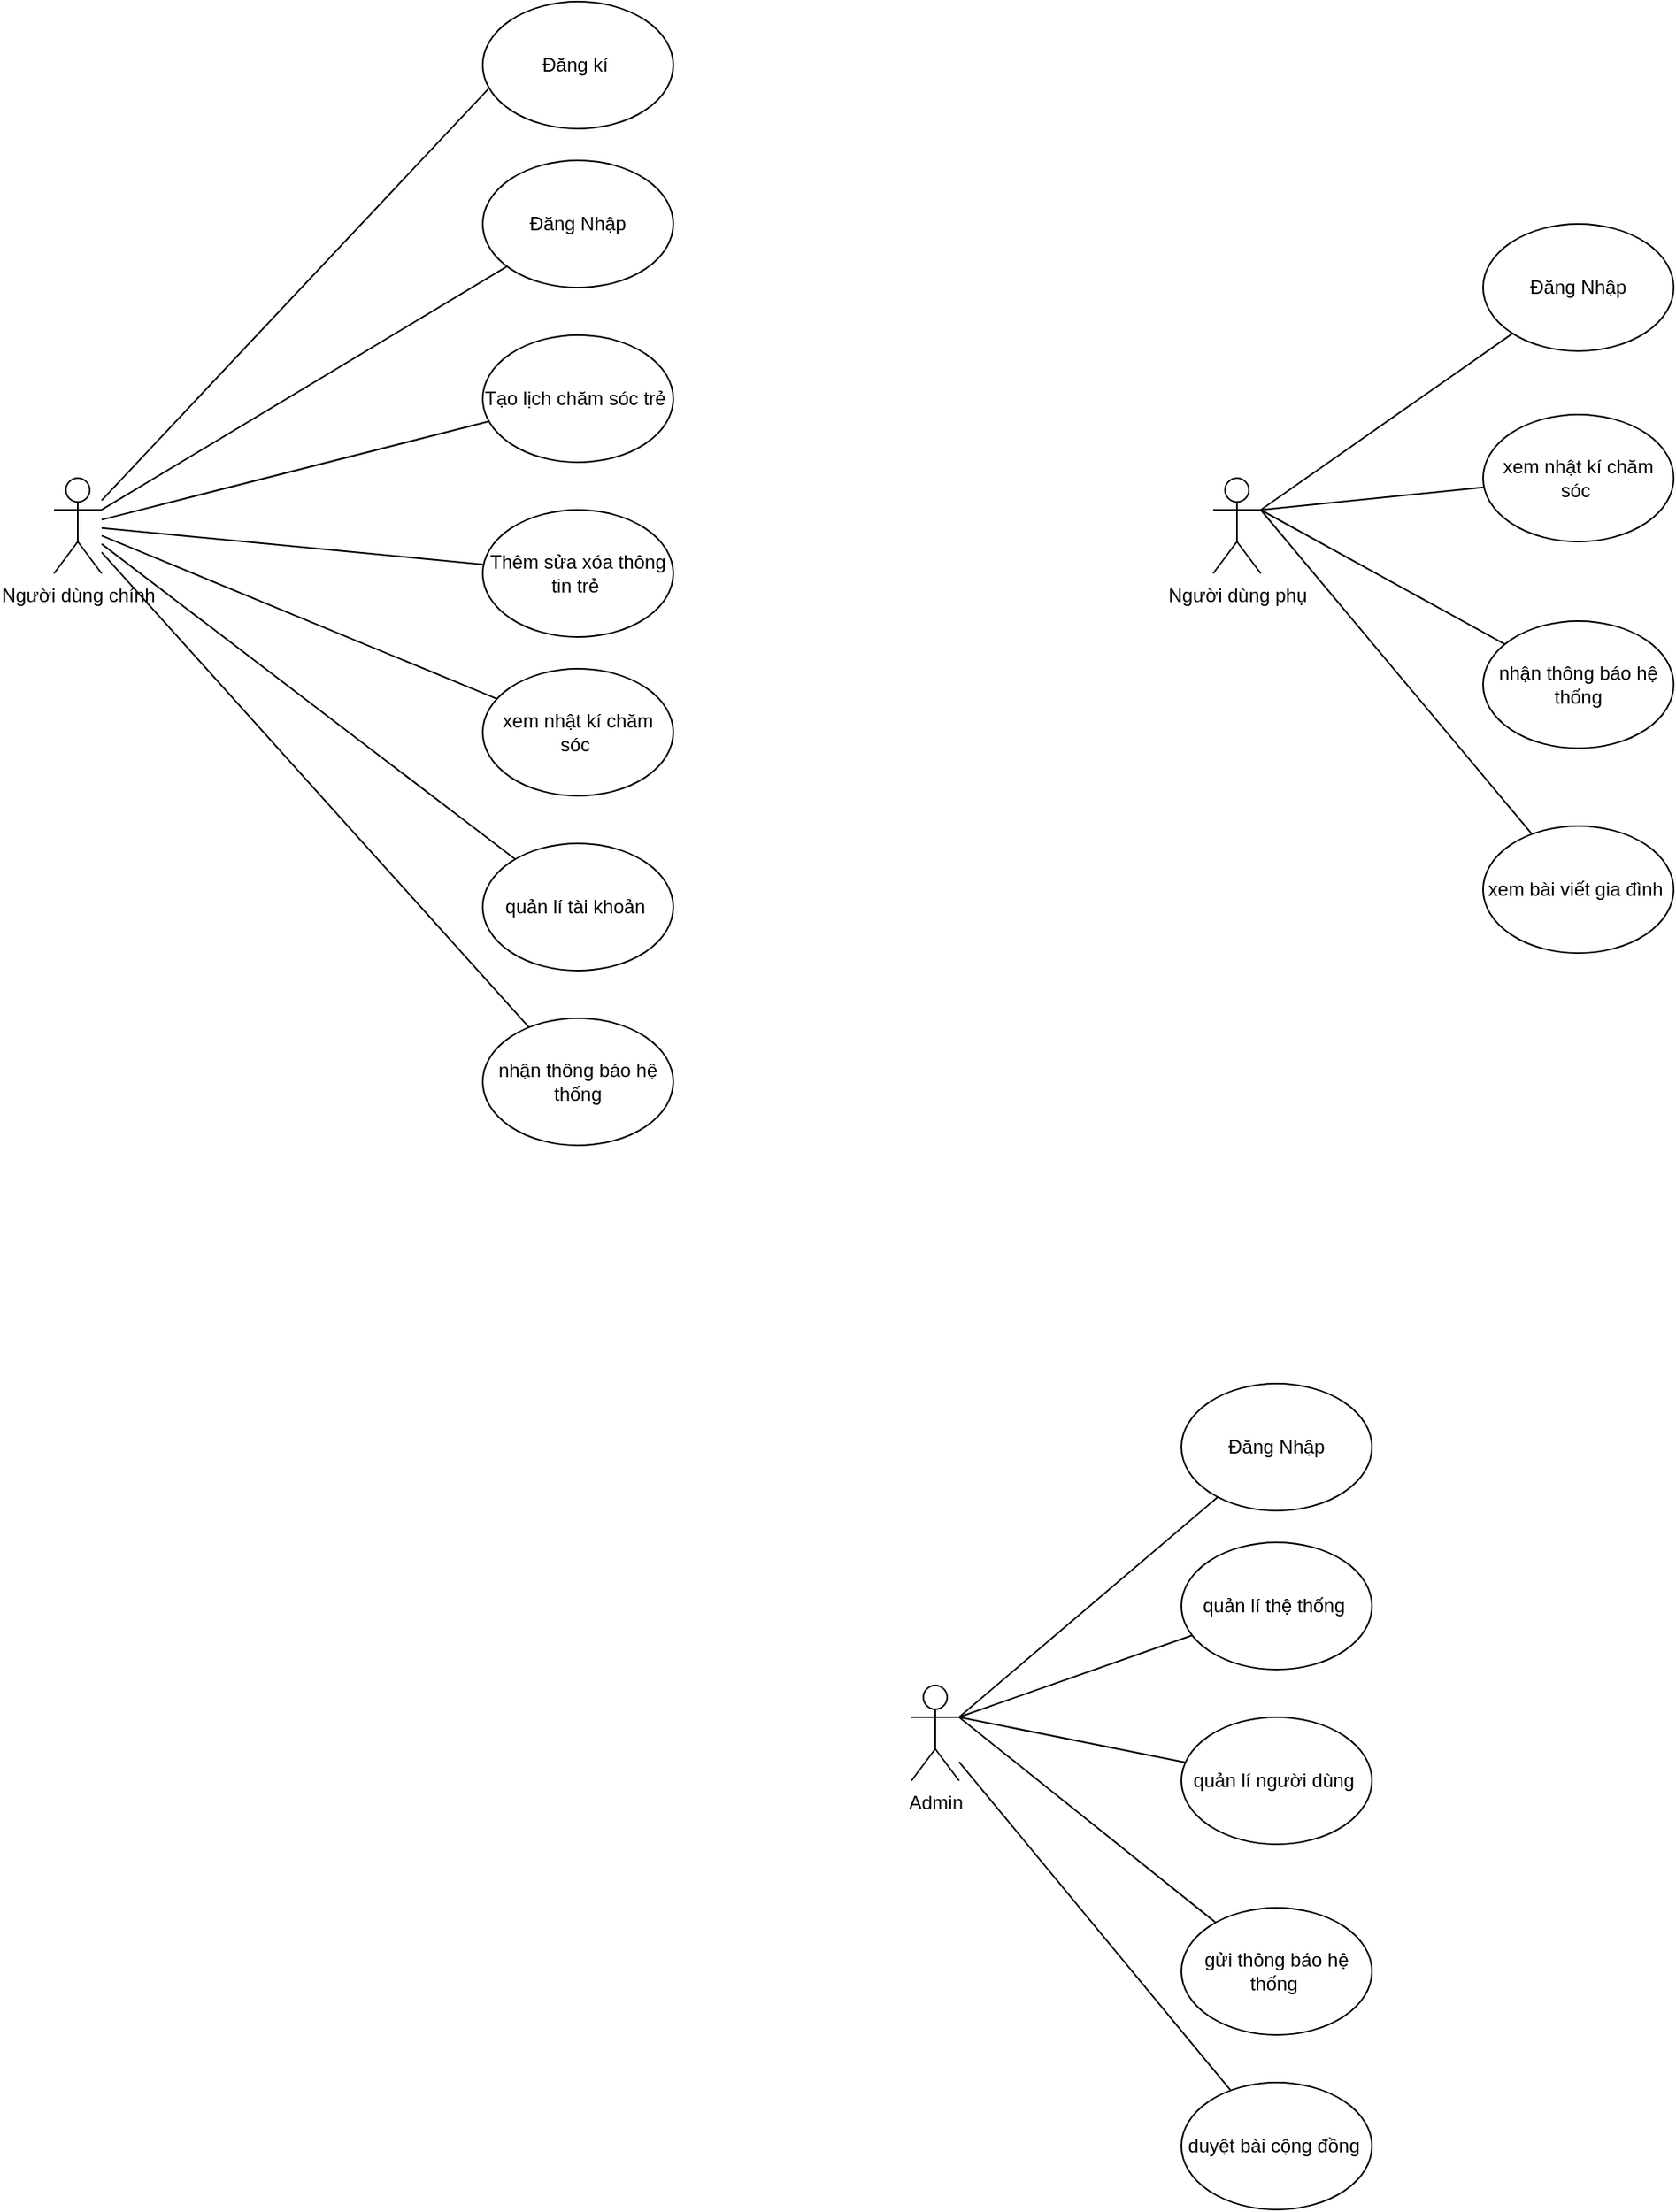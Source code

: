 <mxfile version="28.0.6">
  <diagram name="Trang-1" id="gw1u0N_37EYKbAOxaqmh">
    <mxGraphModel dx="2610" dy="971" grid="1" gridSize="10" guides="1" tooltips="1" connect="1" arrows="1" fold="1" page="1" pageScale="1" pageWidth="827" pageHeight="1169" math="0" shadow="0">
      <root>
        <mxCell id="0" />
        <mxCell id="1" parent="0" />
        <mxCell id="aEer66lgYHJFHRynMX58-42" style="edgeStyle=orthogonalEdgeStyle;rounded=0;orthogonalLoop=1;jettySize=auto;html=1;entryX=0.5;entryY=0;entryDx=0;entryDy=0;" parent="1" edge="1">
          <mxGeometry relative="1" as="geometry">
            <mxPoint x="250" y="140" as="sourcePoint" />
          </mxGeometry>
        </mxCell>
        <mxCell id="aEer66lgYHJFHRynMX58-9" value="Đăng kí&amp;nbsp;" style="ellipse;whiteSpace=wrap;html=1;" parent="1" vertex="1">
          <mxGeometry x="-290" y="570" width="120" height="80" as="geometry" />
        </mxCell>
        <mxCell id="aEer66lgYHJFHRynMX58-10" value="Đăng Nhập" style="ellipse;whiteSpace=wrap;html=1;" parent="1" vertex="1">
          <mxGeometry x="-290" y="670" width="120" height="80" as="geometry" />
        </mxCell>
        <mxCell id="aEer66lgYHJFHRynMX58-11" value="Thêm sửa xóa thông tin trẻ&amp;nbsp;" style="ellipse;whiteSpace=wrap;html=1;" parent="1" vertex="1">
          <mxGeometry x="-290" y="890" width="120" height="80" as="geometry" />
        </mxCell>
        <mxCell id="aEer66lgYHJFHRynMX58-12" value="Tạo lịch chăm sóc trẻ&amp;nbsp;" style="ellipse;whiteSpace=wrap;html=1;" parent="1" vertex="1">
          <mxGeometry x="-290" y="780" width="120" height="80" as="geometry" />
        </mxCell>
        <mxCell id="aEer66lgYHJFHRynMX58-13" value="xem nhật kí chăm sóc&amp;nbsp;" style="ellipse;whiteSpace=wrap;html=1;" parent="1" vertex="1">
          <mxGeometry x="-290" y="990" width="120" height="80" as="geometry" />
        </mxCell>
        <mxCell id="aEer66lgYHJFHRynMX58-15" value="quản lí tài khoản&amp;nbsp;" style="ellipse;whiteSpace=wrap;html=1;" parent="1" vertex="1">
          <mxGeometry x="-290" y="1100" width="120" height="80" as="geometry" />
        </mxCell>
        <mxCell id="aEer66lgYHJFHRynMX58-18" value="nhận thông báo hệ thống" style="ellipse;whiteSpace=wrap;html=1;" parent="1" vertex="1">
          <mxGeometry x="-290" y="1210" width="120" height="80" as="geometry" />
        </mxCell>
        <mxCell id="8mxrQyfS8BzoQCw6CIlD-1" value="Người dùng chính" style="shape=umlActor;verticalLabelPosition=bottom;verticalAlign=top;html=1;outlineConnect=0;" parent="1" vertex="1">
          <mxGeometry x="-560" y="870" width="30" height="60" as="geometry" />
        </mxCell>
        <mxCell id="8mxrQyfS8BzoQCw6CIlD-4" value="" style="endArrow=none;html=1;rounded=0;entryX=0.028;entryY=0.69;entryDx=0;entryDy=0;entryPerimeter=0;" parent="1" source="8mxrQyfS8BzoQCw6CIlD-1" target="aEer66lgYHJFHRynMX58-9" edge="1">
          <mxGeometry width="50" height="50" relative="1" as="geometry">
            <mxPoint x="-430" y="820" as="sourcePoint" />
            <mxPoint x="-380" y="770" as="targetPoint" />
          </mxGeometry>
        </mxCell>
        <mxCell id="8mxrQyfS8BzoQCw6CIlD-5" value="" style="endArrow=none;html=1;rounded=0;exitX=1;exitY=0.333;exitDx=0;exitDy=0;exitPerimeter=0;" parent="1" source="8mxrQyfS8BzoQCw6CIlD-1" target="aEer66lgYHJFHRynMX58-10" edge="1">
          <mxGeometry width="50" height="50" relative="1" as="geometry">
            <mxPoint x="-560" y="998.8" as="sourcePoint" />
            <mxPoint x="-317" y="739.8" as="targetPoint" />
          </mxGeometry>
        </mxCell>
        <mxCell id="8mxrQyfS8BzoQCw6CIlD-6" value="" style="endArrow=none;html=1;rounded=0;" parent="1" source="8mxrQyfS8BzoQCw6CIlD-1" target="aEer66lgYHJFHRynMX58-12" edge="1">
          <mxGeometry width="50" height="50" relative="1" as="geometry">
            <mxPoint x="-500" y="1088.8" as="sourcePoint" />
            <mxPoint x="-257" y="829.8" as="targetPoint" />
          </mxGeometry>
        </mxCell>
        <mxCell id="8mxrQyfS8BzoQCw6CIlD-7" value="" style="endArrow=none;html=1;rounded=0;" parent="1" source="8mxrQyfS8BzoQCw6CIlD-1" target="aEer66lgYHJFHRynMX58-11" edge="1">
          <mxGeometry width="50" height="50" relative="1" as="geometry">
            <mxPoint x="-640" y="1188.8" as="sourcePoint" />
            <mxPoint x="-397" y="929.8" as="targetPoint" />
          </mxGeometry>
        </mxCell>
        <mxCell id="8mxrQyfS8BzoQCw6CIlD-8" value="" style="endArrow=none;html=1;rounded=0;" parent="1" source="8mxrQyfS8BzoQCw6CIlD-1" target="aEer66lgYHJFHRynMX58-13" edge="1">
          <mxGeometry width="50" height="50" relative="1" as="geometry">
            <mxPoint x="-610" y="1268.8" as="sourcePoint" />
            <mxPoint x="-367" y="1009.8" as="targetPoint" />
          </mxGeometry>
        </mxCell>
        <mxCell id="8mxrQyfS8BzoQCw6CIlD-9" value="" style="endArrow=none;html=1;rounded=0;" parent="1" source="8mxrQyfS8BzoQCw6CIlD-1" target="aEer66lgYHJFHRynMX58-15" edge="1">
          <mxGeometry width="50" height="50" relative="1" as="geometry">
            <mxPoint x="-650" y="1348.8" as="sourcePoint" />
            <mxPoint x="-407" y="1089.8" as="targetPoint" />
          </mxGeometry>
        </mxCell>
        <mxCell id="8mxrQyfS8BzoQCw6CIlD-10" value="" style="endArrow=none;html=1;rounded=0;" parent="1" source="8mxrQyfS8BzoQCw6CIlD-1" target="aEer66lgYHJFHRynMX58-18" edge="1">
          <mxGeometry width="50" height="50" relative="1" as="geometry">
            <mxPoint x="-700" y="1318.8" as="sourcePoint" />
            <mxPoint x="-457" y="1059.8" as="targetPoint" />
          </mxGeometry>
        </mxCell>
        <mxCell id="8mxrQyfS8BzoQCw6CIlD-11" value="Người dùng phụ" style="shape=umlActor;verticalLabelPosition=bottom;verticalAlign=top;html=1;outlineConnect=0;" parent="1" vertex="1">
          <mxGeometry x="170" y="870" width="30" height="60" as="geometry" />
        </mxCell>
        <mxCell id="8mxrQyfS8BzoQCw6CIlD-13" value="xem nhật kí chăm sóc&amp;nbsp;" style="ellipse;whiteSpace=wrap;html=1;" parent="1" vertex="1">
          <mxGeometry x="340" y="830" width="120" height="80" as="geometry" />
        </mxCell>
        <mxCell id="8mxrQyfS8BzoQCw6CIlD-14" value="nhận thông báo hệ thống" style="ellipse;whiteSpace=wrap;html=1;" parent="1" vertex="1">
          <mxGeometry x="340" y="960" width="120" height="80" as="geometry" />
        </mxCell>
        <mxCell id="8mxrQyfS8BzoQCw6CIlD-15" value="" style="endArrow=none;html=1;rounded=0;exitX=1;exitY=0.333;exitDx=0;exitDy=0;exitPerimeter=0;" parent="1" source="8mxrQyfS8BzoQCw6CIlD-11" target="8mxrQyfS8BzoQCw6CIlD-24" edge="1">
          <mxGeometry width="50" height="50" relative="1" as="geometry">
            <mxPoint x="70" y="968.8" as="sourcePoint" />
            <mxPoint x="360.138" y="769.896" as="targetPoint" />
          </mxGeometry>
        </mxCell>
        <mxCell id="8mxrQyfS8BzoQCw6CIlD-16" value="" style="endArrow=none;html=1;rounded=0;exitX=1;exitY=0.333;exitDx=0;exitDy=0;exitPerimeter=0;" parent="1" source="8mxrQyfS8BzoQCw6CIlD-11" target="8mxrQyfS8BzoQCw6CIlD-13" edge="1">
          <mxGeometry width="50" height="50" relative="1" as="geometry">
            <mxPoint y="1208.8" as="sourcePoint" />
            <mxPoint x="243" y="949.8" as="targetPoint" />
          </mxGeometry>
        </mxCell>
        <mxCell id="8mxrQyfS8BzoQCw6CIlD-17" value="" style="endArrow=none;html=1;rounded=0;" parent="1" target="8mxrQyfS8BzoQCw6CIlD-14" edge="1">
          <mxGeometry width="50" height="50" relative="1" as="geometry">
            <mxPoint x="200" y="890" as="sourcePoint" />
            <mxPoint x="253" y="1009.8" as="targetPoint" />
          </mxGeometry>
        </mxCell>
        <mxCell id="8mxrQyfS8BzoQCw6CIlD-18" value="Admin" style="shape=umlActor;verticalLabelPosition=bottom;verticalAlign=top;html=1;outlineConnect=0;" parent="1" vertex="1">
          <mxGeometry x="-20" y="1630" width="30" height="60" as="geometry" />
        </mxCell>
        <mxCell id="8mxrQyfS8BzoQCw6CIlD-19" value="quản lí người dùng&amp;nbsp;" style="ellipse;whiteSpace=wrap;html=1;" parent="1" vertex="1">
          <mxGeometry x="150" y="1650" width="120" height="80" as="geometry" />
        </mxCell>
        <mxCell id="8mxrQyfS8BzoQCw6CIlD-20" value="gửi thông báo hệ thống&amp;nbsp;" style="ellipse;whiteSpace=wrap;html=1;" parent="1" vertex="1">
          <mxGeometry x="150" y="1770" width="120" height="80" as="geometry" />
        </mxCell>
        <mxCell id="8mxrQyfS8BzoQCw6CIlD-21" value="quản lí thệ thống&amp;nbsp;" style="ellipse;whiteSpace=wrap;html=1;" parent="1" vertex="1">
          <mxGeometry x="150" y="1540" width="120" height="80" as="geometry" />
        </mxCell>
        <mxCell id="8mxrQyfS8BzoQCw6CIlD-22" value="duyệt bài cộng đồng&amp;nbsp;" style="ellipse;whiteSpace=wrap;html=1;" parent="1" vertex="1">
          <mxGeometry x="150" y="1880" width="120" height="80" as="geometry" />
        </mxCell>
        <mxCell id="8mxrQyfS8BzoQCw6CIlD-23" value="Đăng Nhập" style="ellipse;whiteSpace=wrap;html=1;" parent="1" vertex="1">
          <mxGeometry x="150" y="1440" width="120" height="80" as="geometry" />
        </mxCell>
        <mxCell id="8mxrQyfS8BzoQCw6CIlD-24" value="Đăng Nhập" style="ellipse;whiteSpace=wrap;html=1;" parent="1" vertex="1">
          <mxGeometry x="340" y="710" width="120" height="80" as="geometry" />
        </mxCell>
        <mxCell id="8mxrQyfS8BzoQCw6CIlD-25" value="" style="endArrow=none;html=1;rounded=0;exitX=1;exitY=0.333;exitDx=0;exitDy=0;exitPerimeter=0;" parent="1" source="8mxrQyfS8BzoQCw6CIlD-18" target="8mxrQyfS8BzoQCw6CIlD-23" edge="1">
          <mxGeometry width="50" height="50" relative="1" as="geometry">
            <mxPoint x="-160" y="1758.8" as="sourcePoint" />
            <mxPoint x="83" y="1499.8" as="targetPoint" />
          </mxGeometry>
        </mxCell>
        <mxCell id="8mxrQyfS8BzoQCw6CIlD-26" value="" style="endArrow=none;html=1;rounded=0;exitX=1;exitY=0.333;exitDx=0;exitDy=0;exitPerimeter=0;" parent="1" source="8mxrQyfS8BzoQCw6CIlD-18" target="8mxrQyfS8BzoQCw6CIlD-21" edge="1">
          <mxGeometry width="50" height="50" relative="1" as="geometry">
            <mxPoint x="-160" y="2058.8" as="sourcePoint" />
            <mxPoint x="83" y="1799.8" as="targetPoint" />
          </mxGeometry>
        </mxCell>
        <mxCell id="8mxrQyfS8BzoQCw6CIlD-27" value="" style="endArrow=none;html=1;rounded=0;exitX=1;exitY=0.333;exitDx=0;exitDy=0;exitPerimeter=0;" parent="1" source="8mxrQyfS8BzoQCw6CIlD-18" target="8mxrQyfS8BzoQCw6CIlD-19" edge="1">
          <mxGeometry width="50" height="50" relative="1" as="geometry">
            <mxPoint x="-90" y="2018.8" as="sourcePoint" />
            <mxPoint x="153" y="1759.8" as="targetPoint" />
          </mxGeometry>
        </mxCell>
        <mxCell id="8mxrQyfS8BzoQCw6CIlD-28" value="" style="endArrow=none;html=1;rounded=0;exitX=1;exitY=0.333;exitDx=0;exitDy=0;exitPerimeter=0;" parent="1" source="8mxrQyfS8BzoQCw6CIlD-18" target="8mxrQyfS8BzoQCw6CIlD-20" edge="1">
          <mxGeometry width="50" height="50" relative="1" as="geometry">
            <mxPoint x="-210" y="2048.8" as="sourcePoint" />
            <mxPoint x="33" y="1789.8" as="targetPoint" />
          </mxGeometry>
        </mxCell>
        <mxCell id="8mxrQyfS8BzoQCw6CIlD-29" value="" style="endArrow=none;html=1;rounded=0;" parent="1" source="8mxrQyfS8BzoQCw6CIlD-18" target="8mxrQyfS8BzoQCw6CIlD-22" edge="1">
          <mxGeometry width="50" height="50" relative="1" as="geometry">
            <mxPoint x="-220" y="2048.8" as="sourcePoint" />
            <mxPoint x="23" y="1789.8" as="targetPoint" />
          </mxGeometry>
        </mxCell>
        <mxCell id="r7rZkjK34tPAngQFPY5--1" value="xem bài viết gia đình&amp;nbsp;" style="ellipse;whiteSpace=wrap;html=1;" vertex="1" parent="1">
          <mxGeometry x="340" y="1089" width="120" height="80" as="geometry" />
        </mxCell>
        <mxCell id="r7rZkjK34tPAngQFPY5--2" value="" style="endArrow=none;html=1;rounded=0;" edge="1" parent="1" target="r7rZkjK34tPAngQFPY5--1">
          <mxGeometry width="50" height="50" relative="1" as="geometry">
            <mxPoint x="200" y="890" as="sourcePoint" />
            <mxPoint x="364" y="1035" as="targetPoint" />
          </mxGeometry>
        </mxCell>
      </root>
    </mxGraphModel>
  </diagram>
</mxfile>
